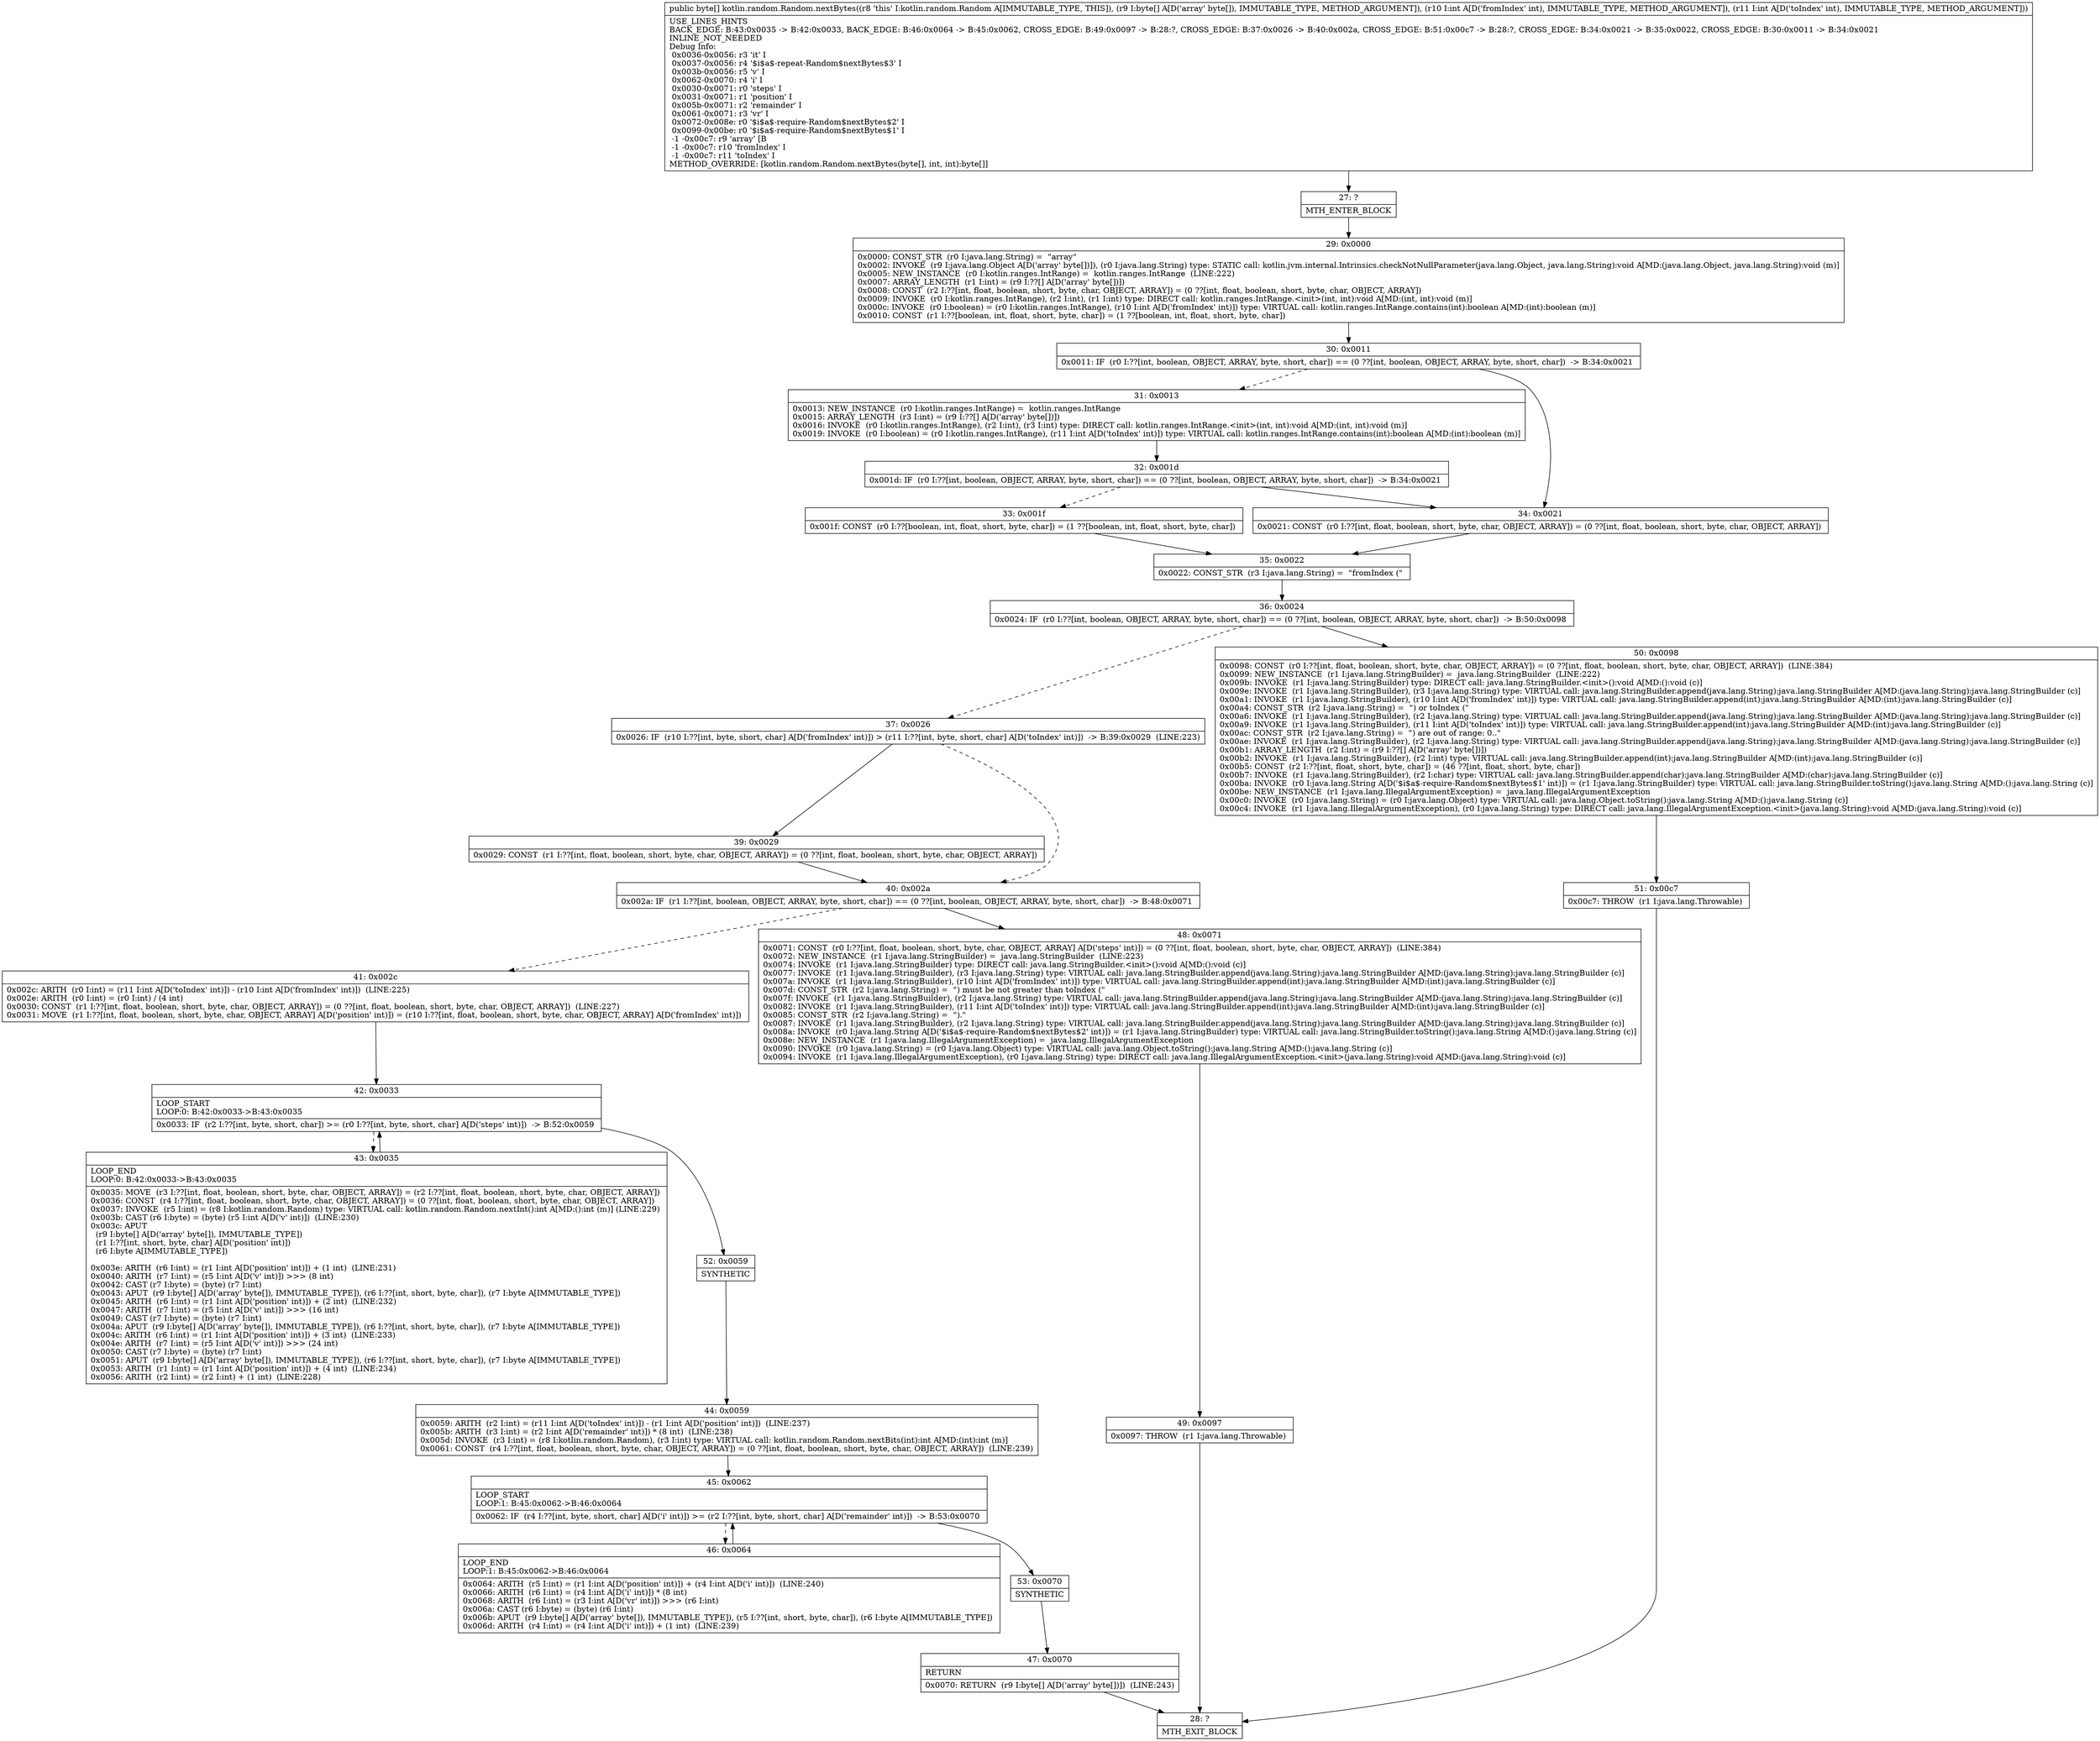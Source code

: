 digraph "CFG forkotlin.random.Random.nextBytes([BII)[B" {
Node_27 [shape=record,label="{27\:\ ?|MTH_ENTER_BLOCK\l}"];
Node_29 [shape=record,label="{29\:\ 0x0000|0x0000: CONST_STR  (r0 I:java.lang.String) =  \"array\" \l0x0002: INVOKE  (r9 I:java.lang.Object A[D('array' byte[])]), (r0 I:java.lang.String) type: STATIC call: kotlin.jvm.internal.Intrinsics.checkNotNullParameter(java.lang.Object, java.lang.String):void A[MD:(java.lang.Object, java.lang.String):void (m)]\l0x0005: NEW_INSTANCE  (r0 I:kotlin.ranges.IntRange) =  kotlin.ranges.IntRange  (LINE:222)\l0x0007: ARRAY_LENGTH  (r1 I:int) = (r9 I:??[] A[D('array' byte[])]) \l0x0008: CONST  (r2 I:??[int, float, boolean, short, byte, char, OBJECT, ARRAY]) = (0 ??[int, float, boolean, short, byte, char, OBJECT, ARRAY]) \l0x0009: INVOKE  (r0 I:kotlin.ranges.IntRange), (r2 I:int), (r1 I:int) type: DIRECT call: kotlin.ranges.IntRange.\<init\>(int, int):void A[MD:(int, int):void (m)]\l0x000c: INVOKE  (r0 I:boolean) = (r0 I:kotlin.ranges.IntRange), (r10 I:int A[D('fromIndex' int)]) type: VIRTUAL call: kotlin.ranges.IntRange.contains(int):boolean A[MD:(int):boolean (m)]\l0x0010: CONST  (r1 I:??[boolean, int, float, short, byte, char]) = (1 ??[boolean, int, float, short, byte, char]) \l}"];
Node_30 [shape=record,label="{30\:\ 0x0011|0x0011: IF  (r0 I:??[int, boolean, OBJECT, ARRAY, byte, short, char]) == (0 ??[int, boolean, OBJECT, ARRAY, byte, short, char])  \-\> B:34:0x0021 \l}"];
Node_31 [shape=record,label="{31\:\ 0x0013|0x0013: NEW_INSTANCE  (r0 I:kotlin.ranges.IntRange) =  kotlin.ranges.IntRange \l0x0015: ARRAY_LENGTH  (r3 I:int) = (r9 I:??[] A[D('array' byte[])]) \l0x0016: INVOKE  (r0 I:kotlin.ranges.IntRange), (r2 I:int), (r3 I:int) type: DIRECT call: kotlin.ranges.IntRange.\<init\>(int, int):void A[MD:(int, int):void (m)]\l0x0019: INVOKE  (r0 I:boolean) = (r0 I:kotlin.ranges.IntRange), (r11 I:int A[D('toIndex' int)]) type: VIRTUAL call: kotlin.ranges.IntRange.contains(int):boolean A[MD:(int):boolean (m)]\l}"];
Node_32 [shape=record,label="{32\:\ 0x001d|0x001d: IF  (r0 I:??[int, boolean, OBJECT, ARRAY, byte, short, char]) == (0 ??[int, boolean, OBJECT, ARRAY, byte, short, char])  \-\> B:34:0x0021 \l}"];
Node_33 [shape=record,label="{33\:\ 0x001f|0x001f: CONST  (r0 I:??[boolean, int, float, short, byte, char]) = (1 ??[boolean, int, float, short, byte, char]) \l}"];
Node_35 [shape=record,label="{35\:\ 0x0022|0x0022: CONST_STR  (r3 I:java.lang.String) =  \"fromIndex (\" \l}"];
Node_36 [shape=record,label="{36\:\ 0x0024|0x0024: IF  (r0 I:??[int, boolean, OBJECT, ARRAY, byte, short, char]) == (0 ??[int, boolean, OBJECT, ARRAY, byte, short, char])  \-\> B:50:0x0098 \l}"];
Node_37 [shape=record,label="{37\:\ 0x0026|0x0026: IF  (r10 I:??[int, byte, short, char] A[D('fromIndex' int)]) \> (r11 I:??[int, byte, short, char] A[D('toIndex' int)])  \-\> B:39:0x0029  (LINE:223)\l}"];
Node_39 [shape=record,label="{39\:\ 0x0029|0x0029: CONST  (r1 I:??[int, float, boolean, short, byte, char, OBJECT, ARRAY]) = (0 ??[int, float, boolean, short, byte, char, OBJECT, ARRAY]) \l}"];
Node_40 [shape=record,label="{40\:\ 0x002a|0x002a: IF  (r1 I:??[int, boolean, OBJECT, ARRAY, byte, short, char]) == (0 ??[int, boolean, OBJECT, ARRAY, byte, short, char])  \-\> B:48:0x0071 \l}"];
Node_41 [shape=record,label="{41\:\ 0x002c|0x002c: ARITH  (r0 I:int) = (r11 I:int A[D('toIndex' int)]) \- (r10 I:int A[D('fromIndex' int)])  (LINE:225)\l0x002e: ARITH  (r0 I:int) = (r0 I:int) \/ (4 int) \l0x0030: CONST  (r1 I:??[int, float, boolean, short, byte, char, OBJECT, ARRAY]) = (0 ??[int, float, boolean, short, byte, char, OBJECT, ARRAY])  (LINE:227)\l0x0031: MOVE  (r1 I:??[int, float, boolean, short, byte, char, OBJECT, ARRAY] A[D('position' int)]) = (r10 I:??[int, float, boolean, short, byte, char, OBJECT, ARRAY] A[D('fromIndex' int)]) \l}"];
Node_42 [shape=record,label="{42\:\ 0x0033|LOOP_START\lLOOP:0: B:42:0x0033\-\>B:43:0x0035\l|0x0033: IF  (r2 I:??[int, byte, short, char]) \>= (r0 I:??[int, byte, short, char] A[D('steps' int)])  \-\> B:52:0x0059 \l}"];
Node_43 [shape=record,label="{43\:\ 0x0035|LOOP_END\lLOOP:0: B:42:0x0033\-\>B:43:0x0035\l|0x0035: MOVE  (r3 I:??[int, float, boolean, short, byte, char, OBJECT, ARRAY]) = (r2 I:??[int, float, boolean, short, byte, char, OBJECT, ARRAY]) \l0x0036: CONST  (r4 I:??[int, float, boolean, short, byte, char, OBJECT, ARRAY]) = (0 ??[int, float, boolean, short, byte, char, OBJECT, ARRAY]) \l0x0037: INVOKE  (r5 I:int) = (r8 I:kotlin.random.Random) type: VIRTUAL call: kotlin.random.Random.nextInt():int A[MD:():int (m)] (LINE:229)\l0x003b: CAST (r6 I:byte) = (byte) (r5 I:int A[D('v' int)])  (LINE:230)\l0x003c: APUT  \l  (r9 I:byte[] A[D('array' byte[]), IMMUTABLE_TYPE])\l  (r1 I:??[int, short, byte, char] A[D('position' int)])\l  (r6 I:byte A[IMMUTABLE_TYPE])\l \l0x003e: ARITH  (r6 I:int) = (r1 I:int A[D('position' int)]) + (1 int)  (LINE:231)\l0x0040: ARITH  (r7 I:int) = (r5 I:int A[D('v' int)]) \>\>\> (8 int) \l0x0042: CAST (r7 I:byte) = (byte) (r7 I:int) \l0x0043: APUT  (r9 I:byte[] A[D('array' byte[]), IMMUTABLE_TYPE]), (r6 I:??[int, short, byte, char]), (r7 I:byte A[IMMUTABLE_TYPE]) \l0x0045: ARITH  (r6 I:int) = (r1 I:int A[D('position' int)]) + (2 int)  (LINE:232)\l0x0047: ARITH  (r7 I:int) = (r5 I:int A[D('v' int)]) \>\>\> (16 int) \l0x0049: CAST (r7 I:byte) = (byte) (r7 I:int) \l0x004a: APUT  (r9 I:byte[] A[D('array' byte[]), IMMUTABLE_TYPE]), (r6 I:??[int, short, byte, char]), (r7 I:byte A[IMMUTABLE_TYPE]) \l0x004c: ARITH  (r6 I:int) = (r1 I:int A[D('position' int)]) + (3 int)  (LINE:233)\l0x004e: ARITH  (r7 I:int) = (r5 I:int A[D('v' int)]) \>\>\> (24 int) \l0x0050: CAST (r7 I:byte) = (byte) (r7 I:int) \l0x0051: APUT  (r9 I:byte[] A[D('array' byte[]), IMMUTABLE_TYPE]), (r6 I:??[int, short, byte, char]), (r7 I:byte A[IMMUTABLE_TYPE]) \l0x0053: ARITH  (r1 I:int) = (r1 I:int A[D('position' int)]) + (4 int)  (LINE:234)\l0x0056: ARITH  (r2 I:int) = (r2 I:int) + (1 int)  (LINE:228)\l}"];
Node_52 [shape=record,label="{52\:\ 0x0059|SYNTHETIC\l}"];
Node_44 [shape=record,label="{44\:\ 0x0059|0x0059: ARITH  (r2 I:int) = (r11 I:int A[D('toIndex' int)]) \- (r1 I:int A[D('position' int)])  (LINE:237)\l0x005b: ARITH  (r3 I:int) = (r2 I:int A[D('remainder' int)]) * (8 int)  (LINE:238)\l0x005d: INVOKE  (r3 I:int) = (r8 I:kotlin.random.Random), (r3 I:int) type: VIRTUAL call: kotlin.random.Random.nextBits(int):int A[MD:(int):int (m)]\l0x0061: CONST  (r4 I:??[int, float, boolean, short, byte, char, OBJECT, ARRAY]) = (0 ??[int, float, boolean, short, byte, char, OBJECT, ARRAY])  (LINE:239)\l}"];
Node_45 [shape=record,label="{45\:\ 0x0062|LOOP_START\lLOOP:1: B:45:0x0062\-\>B:46:0x0064\l|0x0062: IF  (r4 I:??[int, byte, short, char] A[D('i' int)]) \>= (r2 I:??[int, byte, short, char] A[D('remainder' int)])  \-\> B:53:0x0070 \l}"];
Node_46 [shape=record,label="{46\:\ 0x0064|LOOP_END\lLOOP:1: B:45:0x0062\-\>B:46:0x0064\l|0x0064: ARITH  (r5 I:int) = (r1 I:int A[D('position' int)]) + (r4 I:int A[D('i' int)])  (LINE:240)\l0x0066: ARITH  (r6 I:int) = (r4 I:int A[D('i' int)]) * (8 int) \l0x0068: ARITH  (r6 I:int) = (r3 I:int A[D('vr' int)]) \>\>\> (r6 I:int) \l0x006a: CAST (r6 I:byte) = (byte) (r6 I:int) \l0x006b: APUT  (r9 I:byte[] A[D('array' byte[]), IMMUTABLE_TYPE]), (r5 I:??[int, short, byte, char]), (r6 I:byte A[IMMUTABLE_TYPE]) \l0x006d: ARITH  (r4 I:int) = (r4 I:int A[D('i' int)]) + (1 int)  (LINE:239)\l}"];
Node_53 [shape=record,label="{53\:\ 0x0070|SYNTHETIC\l}"];
Node_47 [shape=record,label="{47\:\ 0x0070|RETURN\l|0x0070: RETURN  (r9 I:byte[] A[D('array' byte[])])  (LINE:243)\l}"];
Node_28 [shape=record,label="{28\:\ ?|MTH_EXIT_BLOCK\l}"];
Node_48 [shape=record,label="{48\:\ 0x0071|0x0071: CONST  (r0 I:??[int, float, boolean, short, byte, char, OBJECT, ARRAY] A[D('steps' int)]) = (0 ??[int, float, boolean, short, byte, char, OBJECT, ARRAY])  (LINE:384)\l0x0072: NEW_INSTANCE  (r1 I:java.lang.StringBuilder) =  java.lang.StringBuilder  (LINE:223)\l0x0074: INVOKE  (r1 I:java.lang.StringBuilder) type: DIRECT call: java.lang.StringBuilder.\<init\>():void A[MD:():void (c)]\l0x0077: INVOKE  (r1 I:java.lang.StringBuilder), (r3 I:java.lang.String) type: VIRTUAL call: java.lang.StringBuilder.append(java.lang.String):java.lang.StringBuilder A[MD:(java.lang.String):java.lang.StringBuilder (c)]\l0x007a: INVOKE  (r1 I:java.lang.StringBuilder), (r10 I:int A[D('fromIndex' int)]) type: VIRTUAL call: java.lang.StringBuilder.append(int):java.lang.StringBuilder A[MD:(int):java.lang.StringBuilder (c)]\l0x007d: CONST_STR  (r2 I:java.lang.String) =  \") must be not greater than toIndex (\" \l0x007f: INVOKE  (r1 I:java.lang.StringBuilder), (r2 I:java.lang.String) type: VIRTUAL call: java.lang.StringBuilder.append(java.lang.String):java.lang.StringBuilder A[MD:(java.lang.String):java.lang.StringBuilder (c)]\l0x0082: INVOKE  (r1 I:java.lang.StringBuilder), (r11 I:int A[D('toIndex' int)]) type: VIRTUAL call: java.lang.StringBuilder.append(int):java.lang.StringBuilder A[MD:(int):java.lang.StringBuilder (c)]\l0x0085: CONST_STR  (r2 I:java.lang.String) =  \").\" \l0x0087: INVOKE  (r1 I:java.lang.StringBuilder), (r2 I:java.lang.String) type: VIRTUAL call: java.lang.StringBuilder.append(java.lang.String):java.lang.StringBuilder A[MD:(java.lang.String):java.lang.StringBuilder (c)]\l0x008a: INVOKE  (r0 I:java.lang.String A[D('$i$a$\-require\-Random$nextBytes$2' int)]) = (r1 I:java.lang.StringBuilder) type: VIRTUAL call: java.lang.StringBuilder.toString():java.lang.String A[MD:():java.lang.String (c)]\l0x008e: NEW_INSTANCE  (r1 I:java.lang.IllegalArgumentException) =  java.lang.IllegalArgumentException \l0x0090: INVOKE  (r0 I:java.lang.String) = (r0 I:java.lang.Object) type: VIRTUAL call: java.lang.Object.toString():java.lang.String A[MD:():java.lang.String (c)]\l0x0094: INVOKE  (r1 I:java.lang.IllegalArgumentException), (r0 I:java.lang.String) type: DIRECT call: java.lang.IllegalArgumentException.\<init\>(java.lang.String):void A[MD:(java.lang.String):void (c)]\l}"];
Node_49 [shape=record,label="{49\:\ 0x0097|0x0097: THROW  (r1 I:java.lang.Throwable) \l}"];
Node_50 [shape=record,label="{50\:\ 0x0098|0x0098: CONST  (r0 I:??[int, float, boolean, short, byte, char, OBJECT, ARRAY]) = (0 ??[int, float, boolean, short, byte, char, OBJECT, ARRAY])  (LINE:384)\l0x0099: NEW_INSTANCE  (r1 I:java.lang.StringBuilder) =  java.lang.StringBuilder  (LINE:222)\l0x009b: INVOKE  (r1 I:java.lang.StringBuilder) type: DIRECT call: java.lang.StringBuilder.\<init\>():void A[MD:():void (c)]\l0x009e: INVOKE  (r1 I:java.lang.StringBuilder), (r3 I:java.lang.String) type: VIRTUAL call: java.lang.StringBuilder.append(java.lang.String):java.lang.StringBuilder A[MD:(java.lang.String):java.lang.StringBuilder (c)]\l0x00a1: INVOKE  (r1 I:java.lang.StringBuilder), (r10 I:int A[D('fromIndex' int)]) type: VIRTUAL call: java.lang.StringBuilder.append(int):java.lang.StringBuilder A[MD:(int):java.lang.StringBuilder (c)]\l0x00a4: CONST_STR  (r2 I:java.lang.String) =  \") or toIndex (\" \l0x00a6: INVOKE  (r1 I:java.lang.StringBuilder), (r2 I:java.lang.String) type: VIRTUAL call: java.lang.StringBuilder.append(java.lang.String):java.lang.StringBuilder A[MD:(java.lang.String):java.lang.StringBuilder (c)]\l0x00a9: INVOKE  (r1 I:java.lang.StringBuilder), (r11 I:int A[D('toIndex' int)]) type: VIRTUAL call: java.lang.StringBuilder.append(int):java.lang.StringBuilder A[MD:(int):java.lang.StringBuilder (c)]\l0x00ac: CONST_STR  (r2 I:java.lang.String) =  \") are out of range: 0..\" \l0x00ae: INVOKE  (r1 I:java.lang.StringBuilder), (r2 I:java.lang.String) type: VIRTUAL call: java.lang.StringBuilder.append(java.lang.String):java.lang.StringBuilder A[MD:(java.lang.String):java.lang.StringBuilder (c)]\l0x00b1: ARRAY_LENGTH  (r2 I:int) = (r9 I:??[] A[D('array' byte[])]) \l0x00b2: INVOKE  (r1 I:java.lang.StringBuilder), (r2 I:int) type: VIRTUAL call: java.lang.StringBuilder.append(int):java.lang.StringBuilder A[MD:(int):java.lang.StringBuilder (c)]\l0x00b5: CONST  (r2 I:??[int, float, short, byte, char]) = (46 ??[int, float, short, byte, char]) \l0x00b7: INVOKE  (r1 I:java.lang.StringBuilder), (r2 I:char) type: VIRTUAL call: java.lang.StringBuilder.append(char):java.lang.StringBuilder A[MD:(char):java.lang.StringBuilder (c)]\l0x00ba: INVOKE  (r0 I:java.lang.String A[D('$i$a$\-require\-Random$nextBytes$1' int)]) = (r1 I:java.lang.StringBuilder) type: VIRTUAL call: java.lang.StringBuilder.toString():java.lang.String A[MD:():java.lang.String (c)]\l0x00be: NEW_INSTANCE  (r1 I:java.lang.IllegalArgumentException) =  java.lang.IllegalArgumentException \l0x00c0: INVOKE  (r0 I:java.lang.String) = (r0 I:java.lang.Object) type: VIRTUAL call: java.lang.Object.toString():java.lang.String A[MD:():java.lang.String (c)]\l0x00c4: INVOKE  (r1 I:java.lang.IllegalArgumentException), (r0 I:java.lang.String) type: DIRECT call: java.lang.IllegalArgumentException.\<init\>(java.lang.String):void A[MD:(java.lang.String):void (c)]\l}"];
Node_51 [shape=record,label="{51\:\ 0x00c7|0x00c7: THROW  (r1 I:java.lang.Throwable) \l}"];
Node_34 [shape=record,label="{34\:\ 0x0021|0x0021: CONST  (r0 I:??[int, float, boolean, short, byte, char, OBJECT, ARRAY]) = (0 ??[int, float, boolean, short, byte, char, OBJECT, ARRAY]) \l}"];
MethodNode[shape=record,label="{public byte[] kotlin.random.Random.nextBytes((r8 'this' I:kotlin.random.Random A[IMMUTABLE_TYPE, THIS]), (r9 I:byte[] A[D('array' byte[]), IMMUTABLE_TYPE, METHOD_ARGUMENT]), (r10 I:int A[D('fromIndex' int), IMMUTABLE_TYPE, METHOD_ARGUMENT]), (r11 I:int A[D('toIndex' int), IMMUTABLE_TYPE, METHOD_ARGUMENT]))  | USE_LINES_HINTS\lBACK_EDGE: B:43:0x0035 \-\> B:42:0x0033, BACK_EDGE: B:46:0x0064 \-\> B:45:0x0062, CROSS_EDGE: B:49:0x0097 \-\> B:28:?, CROSS_EDGE: B:37:0x0026 \-\> B:40:0x002a, CROSS_EDGE: B:51:0x00c7 \-\> B:28:?, CROSS_EDGE: B:34:0x0021 \-\> B:35:0x0022, CROSS_EDGE: B:30:0x0011 \-\> B:34:0x0021\lINLINE_NOT_NEEDED\lDebug Info:\l  0x0036\-0x0056: r3 'it' I\l  0x0037\-0x0056: r4 '$i$a$\-repeat\-Random$nextBytes$3' I\l  0x003b\-0x0056: r5 'v' I\l  0x0062\-0x0070: r4 'i' I\l  0x0030\-0x0071: r0 'steps' I\l  0x0031\-0x0071: r1 'position' I\l  0x005b\-0x0071: r2 'remainder' I\l  0x0061\-0x0071: r3 'vr' I\l  0x0072\-0x008e: r0 '$i$a$\-require\-Random$nextBytes$2' I\l  0x0099\-0x00be: r0 '$i$a$\-require\-Random$nextBytes$1' I\l  \-1 \-0x00c7: r9 'array' [B\l  \-1 \-0x00c7: r10 'fromIndex' I\l  \-1 \-0x00c7: r11 'toIndex' I\lMETHOD_OVERRIDE: [kotlin.random.Random.nextBytes(byte[], int, int):byte[]]\l}"];
MethodNode -> Node_27;Node_27 -> Node_29;
Node_29 -> Node_30;
Node_30 -> Node_31[style=dashed];
Node_30 -> Node_34;
Node_31 -> Node_32;
Node_32 -> Node_33[style=dashed];
Node_32 -> Node_34;
Node_33 -> Node_35;
Node_35 -> Node_36;
Node_36 -> Node_37[style=dashed];
Node_36 -> Node_50;
Node_37 -> Node_39;
Node_37 -> Node_40[style=dashed];
Node_39 -> Node_40;
Node_40 -> Node_41[style=dashed];
Node_40 -> Node_48;
Node_41 -> Node_42;
Node_42 -> Node_43[style=dashed];
Node_42 -> Node_52;
Node_43 -> Node_42;
Node_52 -> Node_44;
Node_44 -> Node_45;
Node_45 -> Node_46[style=dashed];
Node_45 -> Node_53;
Node_46 -> Node_45;
Node_53 -> Node_47;
Node_47 -> Node_28;
Node_48 -> Node_49;
Node_49 -> Node_28;
Node_50 -> Node_51;
Node_51 -> Node_28;
Node_34 -> Node_35;
}

